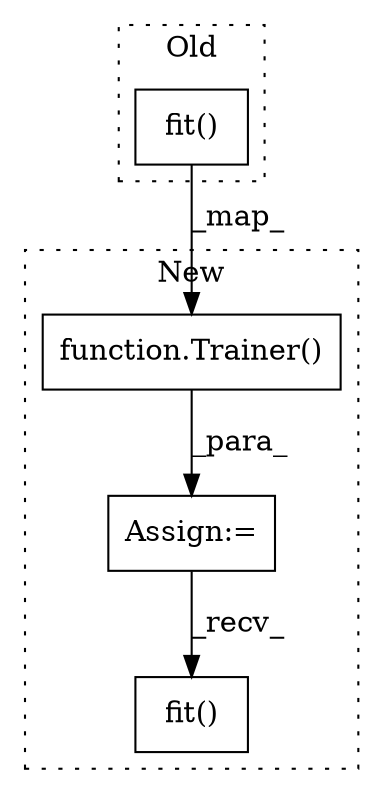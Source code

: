 digraph G {
subgraph cluster0 {
1 [label="fit()" a="75" s="811,829" l="10,45" shape="box"];
label = "Old";
style="dotted";
}
subgraph cluster1 {
2 [label="function.Trainer()" a="75" s="859" l="51" shape="box"];
3 [label="fit()" a="75" s="915,942" l="12,1" shape="box"];
4 [label="Assign:=" a="68" s="856" l="3" shape="box"];
label = "New";
style="dotted";
}
1 -> 2 [label="_map_"];
2 -> 4 [label="_para_"];
4 -> 3 [label="_recv_"];
}
